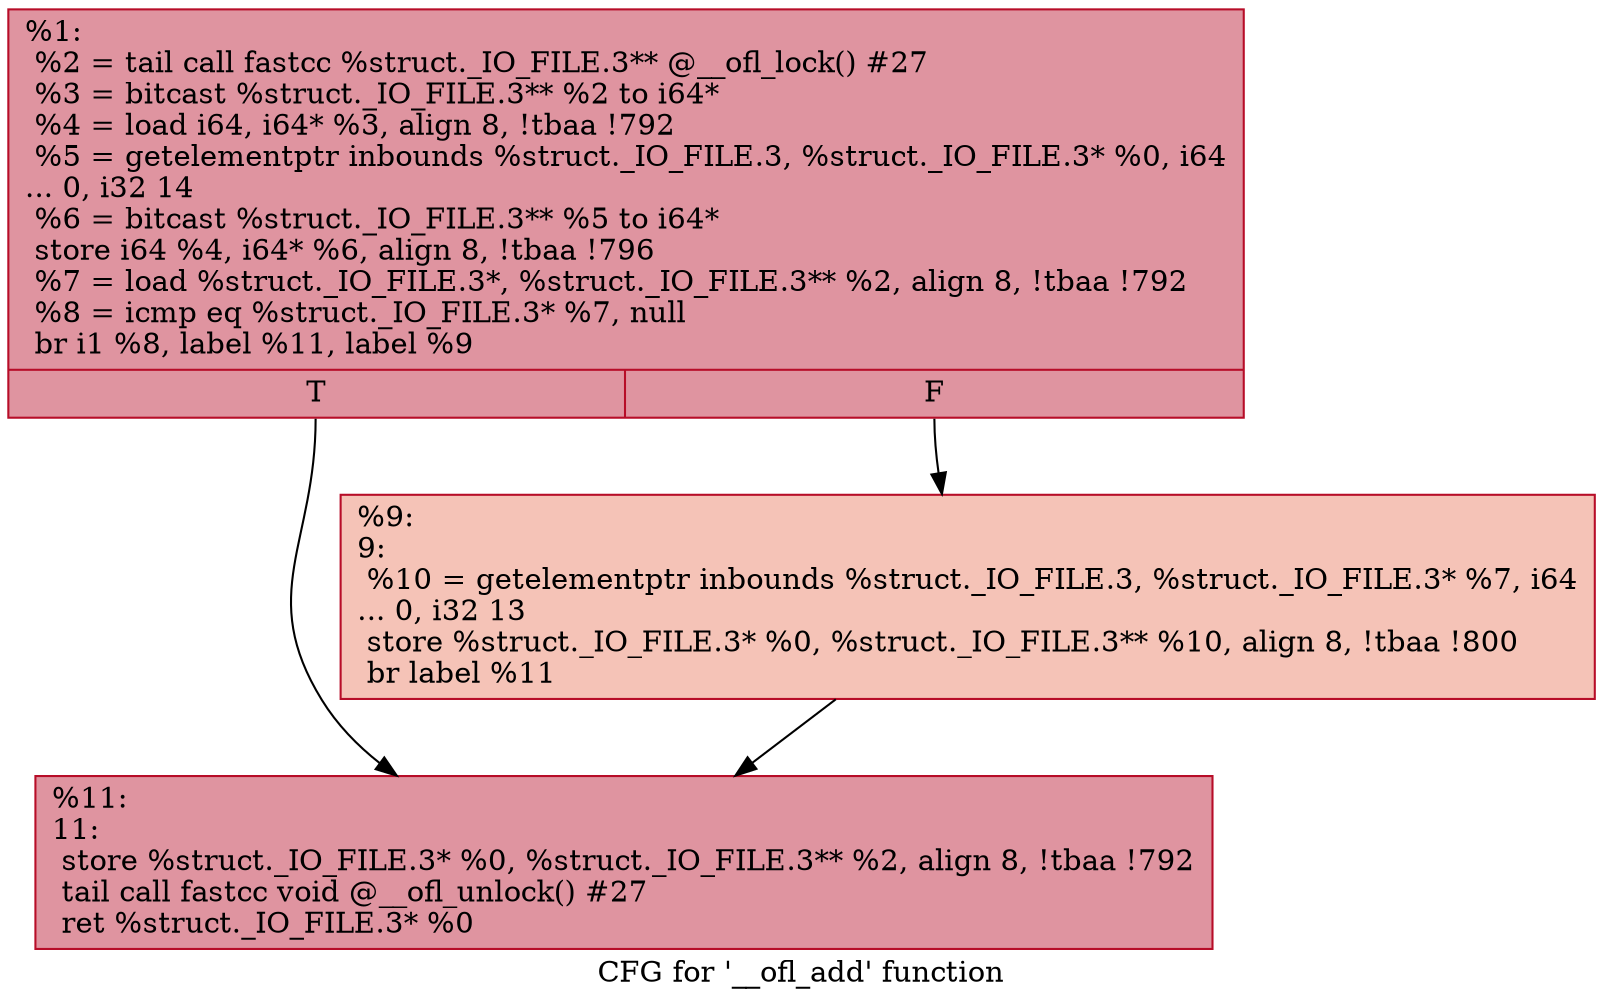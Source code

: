 digraph "CFG for '__ofl_add' function" {
	label="CFG for '__ofl_add' function";

	Node0x252a180 [shape=record,color="#b70d28ff", style=filled, fillcolor="#b70d2870",label="{%1:\l  %2 = tail call fastcc %struct._IO_FILE.3** @__ofl_lock() #27\l  %3 = bitcast %struct._IO_FILE.3** %2 to i64*\l  %4 = load i64, i64* %3, align 8, !tbaa !792\l  %5 = getelementptr inbounds %struct._IO_FILE.3, %struct._IO_FILE.3* %0, i64\l... 0, i32 14\l  %6 = bitcast %struct._IO_FILE.3** %5 to i64*\l  store i64 %4, i64* %6, align 8, !tbaa !796\l  %7 = load %struct._IO_FILE.3*, %struct._IO_FILE.3** %2, align 8, !tbaa !792\l  %8 = icmp eq %struct._IO_FILE.3* %7, null\l  br i1 %8, label %11, label %9\l|{<s0>T|<s1>F}}"];
	Node0x252a180:s0 -> Node0x252a250;
	Node0x252a180:s1 -> Node0x252a200;
	Node0x252a200 [shape=record,color="#b70d28ff", style=filled, fillcolor="#e8765c70",label="{%9:\l9:                                                \l  %10 = getelementptr inbounds %struct._IO_FILE.3, %struct._IO_FILE.3* %7, i64\l... 0, i32 13\l  store %struct._IO_FILE.3* %0, %struct._IO_FILE.3** %10, align 8, !tbaa !800\l  br label %11\l}"];
	Node0x252a200 -> Node0x252a250;
	Node0x252a250 [shape=record,color="#b70d28ff", style=filled, fillcolor="#b70d2870",label="{%11:\l11:                                               \l  store %struct._IO_FILE.3* %0, %struct._IO_FILE.3** %2, align 8, !tbaa !792\l  tail call fastcc void @__ofl_unlock() #27\l  ret %struct._IO_FILE.3* %0\l}"];
}
